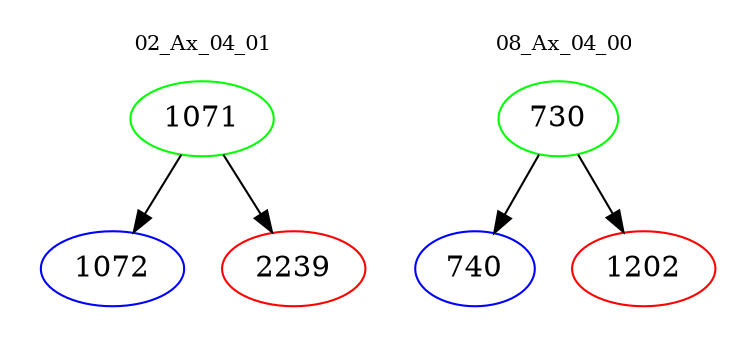 digraph{
subgraph cluster_0 {
color = white
label = "02_Ax_04_01";
fontsize=10;
T0_1071 [label="1071", color="green"]
T0_1071 -> T0_1072 [color="black"]
T0_1072 [label="1072", color="blue"]
T0_1071 -> T0_2239 [color="black"]
T0_2239 [label="2239", color="red"]
}
subgraph cluster_1 {
color = white
label = "08_Ax_04_00";
fontsize=10;
T1_730 [label="730", color="green"]
T1_730 -> T1_740 [color="black"]
T1_740 [label="740", color="blue"]
T1_730 -> T1_1202 [color="black"]
T1_1202 [label="1202", color="red"]
}
}
